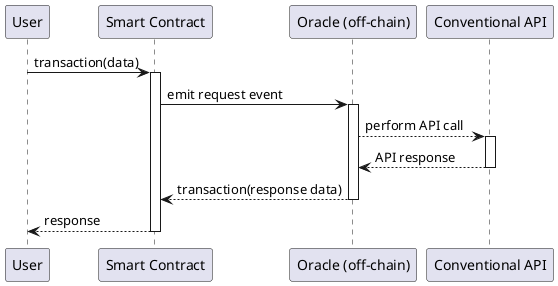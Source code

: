 @startuml
participant User
participant "Smart Contract" as SmartContract
participant "Oracle (off-chain)" as Oracle
participant "Conventional API" as api

User -> SmartContract: transaction(data)
activate SmartContract
SmartContract -> Oracle: emit request event
activate Oracle
Oracle --> api: perform API call
activate api
api --> Oracle: API response
deactivate api
Oracle --> SmartContract: transaction(response data)
deactivate Oracle
SmartContract --> User: response
deactivate SmartContract
@enduml
